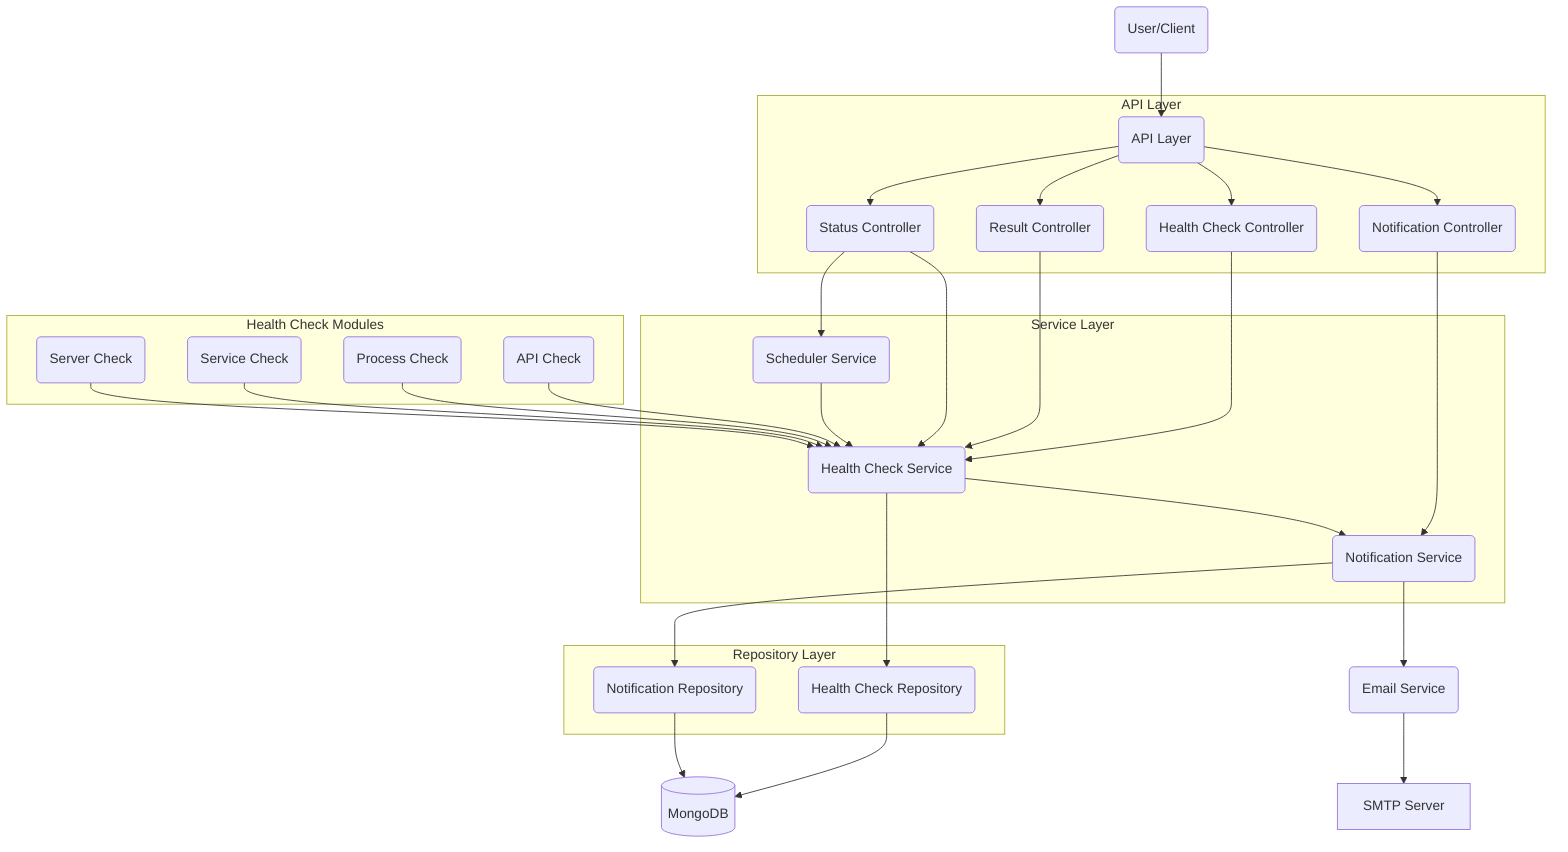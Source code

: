 flowchart TD
    Client(User/Client) --> API(API Layer)
    API --> HC(Health Check Controller)
    API --> RC(Result Controller) 
    API --> NC(Notification Controller)
    API --> SC(Status Controller)
    
    HC --> HCS(Health Check Service)
    RC --> HCS
    NC --> NS(Notification Service)
    SC --> HCS
    SC --> SCS(Scheduler Service)
    
    HCS --> HCR(Health Check Repository)
    HCS --> NS
    NS --> NR(Notification Repository)
    SCS --> HCS
    
    HCR --> DB[(MongoDB)]
    NR --> DB
    
    subgraph "API Layer"
        API
        HC
        RC
        NC
        SC
    end
    
    subgraph "Service Layer"
        HCS
        NS
        SCS
    end
    
    subgraph "Repository Layer"
        HCR
        NR
    end
    
    subgraph "Health Check Modules"
        API_Check(API Check) --> HCS
        Process_Check(Process Check) --> HCS
        Service_Check(Service Check) --> HCS
        Server_Check(Server Check) --> HCS
    end
    
    NS --> Email(Email Service)
    Email --> SMTP[SMTP Server]